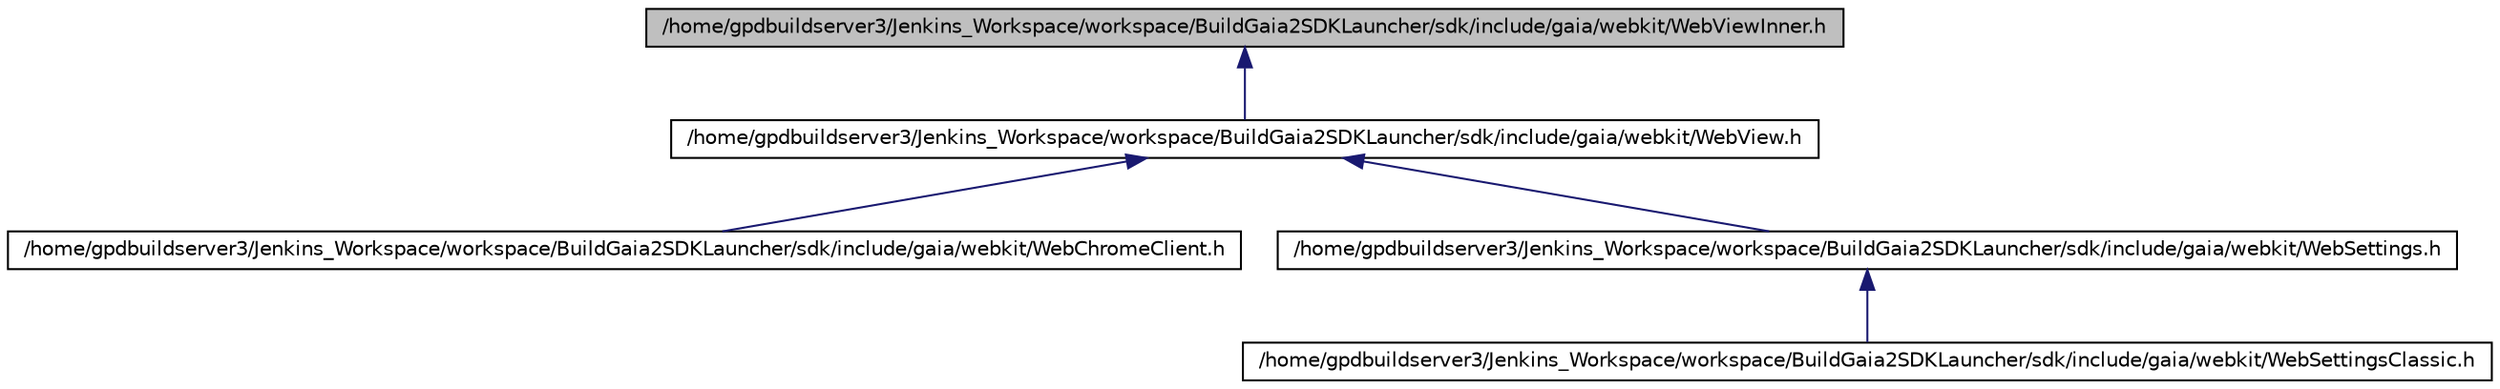 digraph G
{
  edge [fontname="Helvetica",fontsize="10",labelfontname="Helvetica",labelfontsize="10"];
  node [fontname="Helvetica",fontsize="10",shape=record];
  Node1 [label="/home/gpdbuildserver3/Jenkins_Workspace/workspace/BuildGaia2SDKLauncher/sdk/include/gaia/webkit/WebViewInner.h",height=0.2,width=0.4,color="black", fillcolor="grey75", style="filled" fontcolor="black"];
  Node1 -> Node2 [dir=back,color="midnightblue",fontsize="10",style="solid",fontname="Helvetica"];
  Node2 [label="/home/gpdbuildserver3/Jenkins_Workspace/workspace/BuildGaia2SDKLauncher/sdk/include/gaia/webkit/WebView.h",height=0.2,width=0.4,color="black", fillcolor="white", style="filled",URL="$d6/d10/_web_view_8h.html"];
  Node2 -> Node3 [dir=back,color="midnightblue",fontsize="10",style="solid",fontname="Helvetica"];
  Node3 [label="/home/gpdbuildserver3/Jenkins_Workspace/workspace/BuildGaia2SDKLauncher/sdk/include/gaia/webkit/WebChromeClient.h",height=0.2,width=0.4,color="black", fillcolor="white", style="filled",URL="$db/d4a/_web_chrome_client_8h.html"];
  Node2 -> Node4 [dir=back,color="midnightblue",fontsize="10",style="solid",fontname="Helvetica"];
  Node4 [label="/home/gpdbuildserver3/Jenkins_Workspace/workspace/BuildGaia2SDKLauncher/sdk/include/gaia/webkit/WebSettings.h",height=0.2,width=0.4,color="black", fillcolor="white", style="filled",URL="$d2/dcb/_web_settings_8h.html"];
  Node4 -> Node5 [dir=back,color="midnightblue",fontsize="10",style="solid",fontname="Helvetica"];
  Node5 [label="/home/gpdbuildserver3/Jenkins_Workspace/workspace/BuildGaia2SDKLauncher/sdk/include/gaia/webkit/WebSettingsClassic.h",height=0.2,width=0.4,color="black", fillcolor="white", style="filled",URL="$d0/dd7/_web_settings_classic_8h.html"];
}
